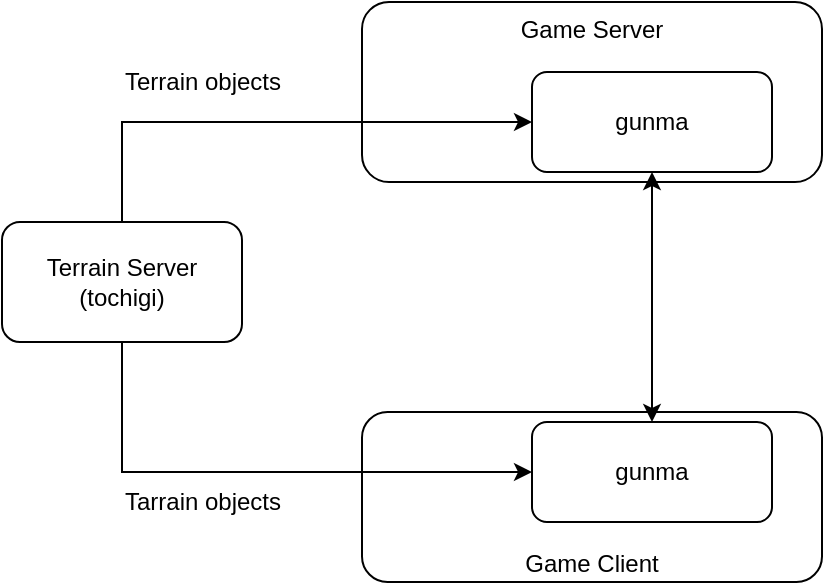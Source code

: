 <mxfile version="11.0.7" type="device"><diagram id="cocpItA6Yd92ic99VC06" name="Page-1"><mxGraphModel dx="1084" dy="697" grid="1" gridSize="10" guides="1" tooltips="1" connect="1" arrows="1" fold="1" page="1" pageScale="1" pageWidth="850" pageHeight="1100" math="0" shadow="0"><root><mxCell id="0"/><mxCell id="1" parent="0"/><mxCell id="l2Y6EMKHRT7HtnmlLahv-5" value="Game Client" style="rounded=1;whiteSpace=wrap;html=1;verticalAlign=bottom;" vertex="1" parent="1"><mxGeometry x="280" y="335" width="230" height="85" as="geometry"/></mxCell><mxCell id="l2Y6EMKHRT7HtnmlLahv-9" style="edgeStyle=orthogonalEdgeStyle;rounded=0;orthogonalLoop=1;jettySize=auto;html=1;exitX=0.5;exitY=1;exitDx=0;exitDy=0;entryX=0;entryY=0.5;entryDx=0;entryDy=0;" edge="1" parent="1" source="l2Y6EMKHRT7HtnmlLahv-1" target="l2Y6EMKHRT7HtnmlLahv-2"><mxGeometry relative="1" as="geometry"><mxPoint x="290" y="365" as="targetPoint"/></mxGeometry></mxCell><mxCell id="l2Y6EMKHRT7HtnmlLahv-17" value="Tarrain objects" style="text;html=1;resizable=0;points=[];align=center;verticalAlign=middle;labelBackgroundColor=#ffffff;" vertex="1" connectable="0" parent="l2Y6EMKHRT7HtnmlLahv-9"><mxGeometry x="-0.059" relative="1" as="geometry"><mxPoint x="-22" y="15" as="offset"/></mxGeometry></mxCell><mxCell id="l2Y6EMKHRT7HtnmlLahv-1" value="Terrain Server&lt;br&gt;(tochigi)" style="rounded=1;whiteSpace=wrap;html=1;" vertex="1" parent="1"><mxGeometry x="100" y="240" width="120" height="60" as="geometry"/></mxCell><mxCell id="l2Y6EMKHRT7HtnmlLahv-2" value="gunma" style="rounded=1;whiteSpace=wrap;html=1;" vertex="1" parent="1"><mxGeometry x="365" y="340" width="120" height="50" as="geometry"/></mxCell><mxCell id="l2Y6EMKHRT7HtnmlLahv-3" value="Game Server" style="rounded=1;whiteSpace=wrap;html=1;verticalAlign=top;" vertex="1" parent="1"><mxGeometry x="280" y="130" width="230" height="90" as="geometry"/></mxCell><mxCell id="l2Y6EMKHRT7HtnmlLahv-10" style="edgeStyle=orthogonalEdgeStyle;rounded=0;orthogonalLoop=1;jettySize=auto;html=1;exitX=0.5;exitY=1;exitDx=0;exitDy=0;startArrow=classic;startFill=1;" edge="1" parent="1" source="l2Y6EMKHRT7HtnmlLahv-4" target="l2Y6EMKHRT7HtnmlLahv-2"><mxGeometry relative="1" as="geometry"/></mxCell><mxCell id="l2Y6EMKHRT7HtnmlLahv-4" value="gunma" style="rounded=1;whiteSpace=wrap;html=1;" vertex="1" parent="1"><mxGeometry x="365" y="165" width="120" height="50" as="geometry"/></mxCell><mxCell id="l2Y6EMKHRT7HtnmlLahv-12" style="edgeStyle=orthogonalEdgeStyle;rounded=0;orthogonalLoop=1;jettySize=auto;html=1;exitX=0.5;exitY=0;exitDx=0;exitDy=0;startArrow=none;startFill=0;entryX=0;entryY=0.5;entryDx=0;entryDy=0;" edge="1" parent="1" source="l2Y6EMKHRT7HtnmlLahv-1" target="l2Y6EMKHRT7HtnmlLahv-4"><mxGeometry relative="1" as="geometry"><mxPoint x="285" y="165" as="targetPoint"/></mxGeometry></mxCell><mxCell id="l2Y6EMKHRT7HtnmlLahv-16" value="Terrain objects" style="text;html=1;resizable=0;points=[];align=center;verticalAlign=middle;labelBackgroundColor=#ffffff;" vertex="1" connectable="0" parent="l2Y6EMKHRT7HtnmlLahv-12"><mxGeometry x="-0.263" y="3" relative="1" as="geometry"><mxPoint x="-4" y="-17" as="offset"/></mxGeometry></mxCell></root></mxGraphModel></diagram></mxfile>
